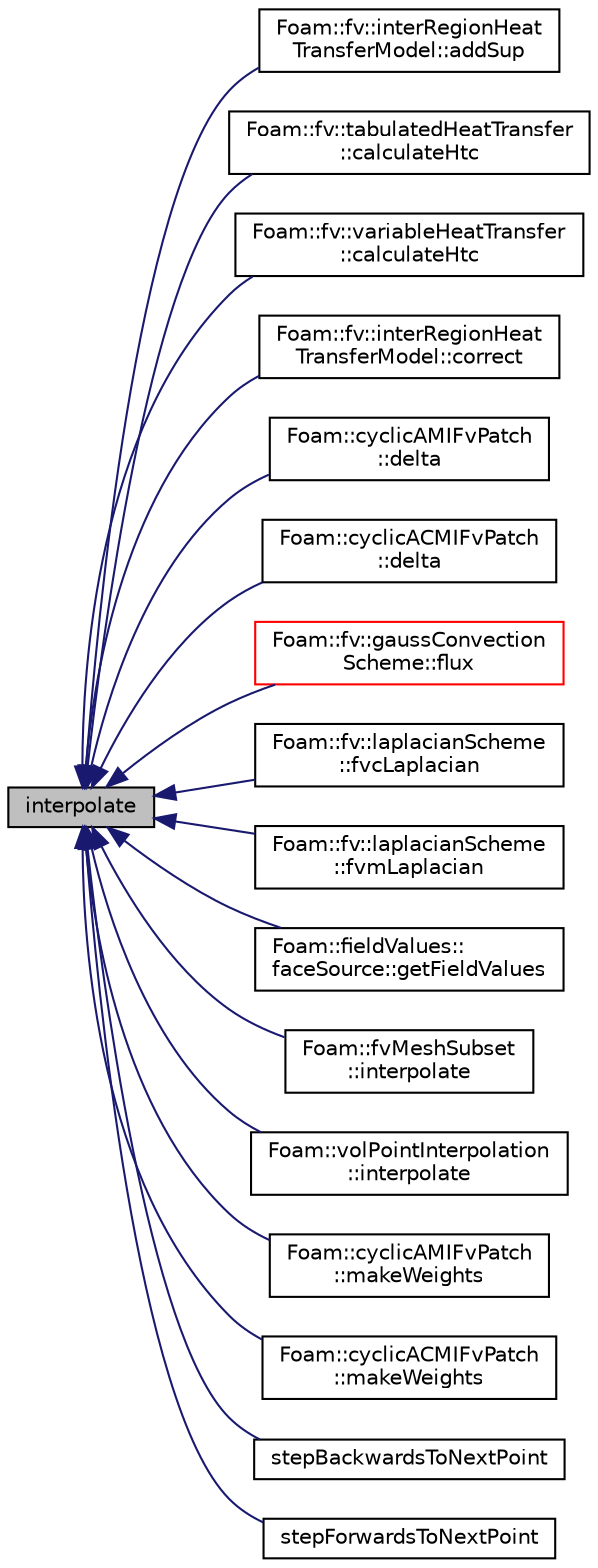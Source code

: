 digraph "interpolate"
{
  bgcolor="transparent";
  edge [fontname="Helvetica",fontsize="10",labelfontname="Helvetica",labelfontsize="10"];
  node [fontname="Helvetica",fontsize="10",shape=record];
  rankdir="LR";
  Node1 [label="interpolate",height=0.2,width=0.4,color="black", fillcolor="grey75", style="filled", fontcolor="black"];
  Node1 -> Node2 [dir="back",color="midnightblue",fontsize="10",style="solid",fontname="Helvetica"];
  Node2 [label="Foam::fv::interRegionHeat\lTransferModel::addSup",height=0.2,width=0.4,color="black",URL="$a01163.html#a9c3a3fc9e70c143a42b667f4c9485ec3",tooltip="Source term to energy equation. "];
  Node1 -> Node3 [dir="back",color="midnightblue",fontsize="10",style="solid",fontname="Helvetica"];
  Node3 [label="Foam::fv::tabulatedHeatTransfer\l::calculateHtc",height=0.2,width=0.4,color="black",URL="$a02554.html#ad1e0eb55111b46476f96087eb6869bf6",tooltip="Calculate the heat transfer coefficient. "];
  Node1 -> Node4 [dir="back",color="midnightblue",fontsize="10",style="solid",fontname="Helvetica"];
  Node4 [label="Foam::fv::variableHeatTransfer\l::calculateHtc",height=0.2,width=0.4,color="black",URL="$a02784.html#ad1e0eb55111b46476f96087eb6869bf6",tooltip="Calculate the heat transfer coefficient. "];
  Node1 -> Node5 [dir="back",color="midnightblue",fontsize="10",style="solid",fontname="Helvetica"];
  Node5 [label="Foam::fv::interRegionHeat\lTransferModel::correct",height=0.2,width=0.4,color="black",URL="$a01163.html#a3ae44b28050c3aa494c1d8e18cf618c1",tooltip="Correct to calculate the inter-region heat transfer coefficient. "];
  Node1 -> Node6 [dir="back",color="midnightblue",fontsize="10",style="solid",fontname="Helvetica"];
  Node6 [label="Foam::cyclicAMIFvPatch\l::delta",height=0.2,width=0.4,color="black",URL="$a00465.html#a7a789bc5f9f58b359455dee1b4f85950",tooltip="Return delta (P to N) vectors across coupled patch. "];
  Node1 -> Node7 [dir="back",color="midnightblue",fontsize="10",style="solid",fontname="Helvetica"];
  Node7 [label="Foam::cyclicACMIFvPatch\l::delta",height=0.2,width=0.4,color="black",URL="$a00455.html#a7a789bc5f9f58b359455dee1b4f85950",tooltip="Return delta (P to N) vectors across coupled patch. "];
  Node1 -> Node8 [dir="back",color="midnightblue",fontsize="10",style="solid",fontname="Helvetica"];
  Node8 [label="Foam::fv::gaussConvection\lScheme::flux",height=0.2,width=0.4,color="red",URL="$a00903.html#aa7c4ce4a2accb693290511e81b0427ac"];
  Node1 -> Node9 [dir="back",color="midnightblue",fontsize="10",style="solid",fontname="Helvetica"];
  Node9 [label="Foam::fv::laplacianScheme\l::fvcLaplacian",height=0.2,width=0.4,color="black",URL="$a01271.html#a5a348fa98d9eae55871011a23f0ee52e"];
  Node1 -> Node10 [dir="back",color="midnightblue",fontsize="10",style="solid",fontname="Helvetica"];
  Node10 [label="Foam::fv::laplacianScheme\l::fvmLaplacian",height=0.2,width=0.4,color="black",URL="$a01271.html#ade4167518e814a6819b2921b4f336955"];
  Node1 -> Node11 [dir="back",color="midnightblue",fontsize="10",style="solid",fontname="Helvetica"];
  Node11 [label="Foam::fieldValues::\lfaceSource::getFieldValues",height=0.2,width=0.4,color="black",URL="$a00735.html#a439e3c8a83d96c8c179e39c21f0be0b7"];
  Node1 -> Node12 [dir="back",color="midnightblue",fontsize="10",style="solid",fontname="Helvetica"];
  Node12 [label="Foam::fvMeshSubset\l::interpolate",height=0.2,width=0.4,color="black",URL="$a00881.html#a7f0d8ba2b6a4c4c47fd025904753a3fc"];
  Node1 -> Node13 [dir="back",color="midnightblue",fontsize="10",style="solid",fontname="Helvetica"];
  Node13 [label="Foam::volPointInterpolation\l::interpolate",height=0.2,width=0.4,color="black",URL="$a02806.html#a3211ed29d35dd3aa60730ca8fa819d46"];
  Node1 -> Node14 [dir="back",color="midnightblue",fontsize="10",style="solid",fontname="Helvetica"];
  Node14 [label="Foam::cyclicAMIFvPatch\l::makeWeights",height=0.2,width=0.4,color="black",URL="$a00465.html#a6e8461e70d8bb85a22df5d8266daaa55",tooltip="Make patch weighting factors. "];
  Node1 -> Node15 [dir="back",color="midnightblue",fontsize="10",style="solid",fontname="Helvetica"];
  Node15 [label="Foam::cyclicACMIFvPatch\l::makeWeights",height=0.2,width=0.4,color="black",URL="$a00455.html#a6e8461e70d8bb85a22df5d8266daaa55",tooltip="Make patch weighting factors. "];
  Node1 -> Node16 [dir="back",color="midnightblue",fontsize="10",style="solid",fontname="Helvetica"];
  Node16 [label="stepBackwardsToNextPoint",height=0.2,width=0.4,color="black",URL="$a10725.html#a370957775203c2fb236711441d778273"];
  Node1 -> Node17 [dir="back",color="midnightblue",fontsize="10",style="solid",fontname="Helvetica"];
  Node17 [label="stepForwardsToNextPoint",height=0.2,width=0.4,color="black",URL="$a10725.html#af4d31a25cf140f175475f9115eba0c96"];
}
